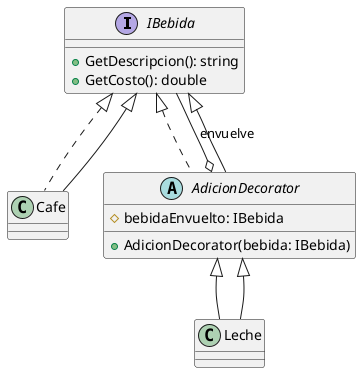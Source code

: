 @startuml
interface IBebida {
  + GetDescripcion(): string
  + GetCosto(): double
}

class Cafe implements IBebida

abstract class AdicionDecorator implements IBebida {
  # bebidaEnvuelto: IBebida
  + AdicionDecorator(bebida: IBebida)
}

class Leche extends AdicionDecorator

IBebida <|-- Cafe
IBebida <|-- AdicionDecorator
AdicionDecorator o-- IBebida : envuelve
AdicionDecorator <|-- Leche
@enduml
